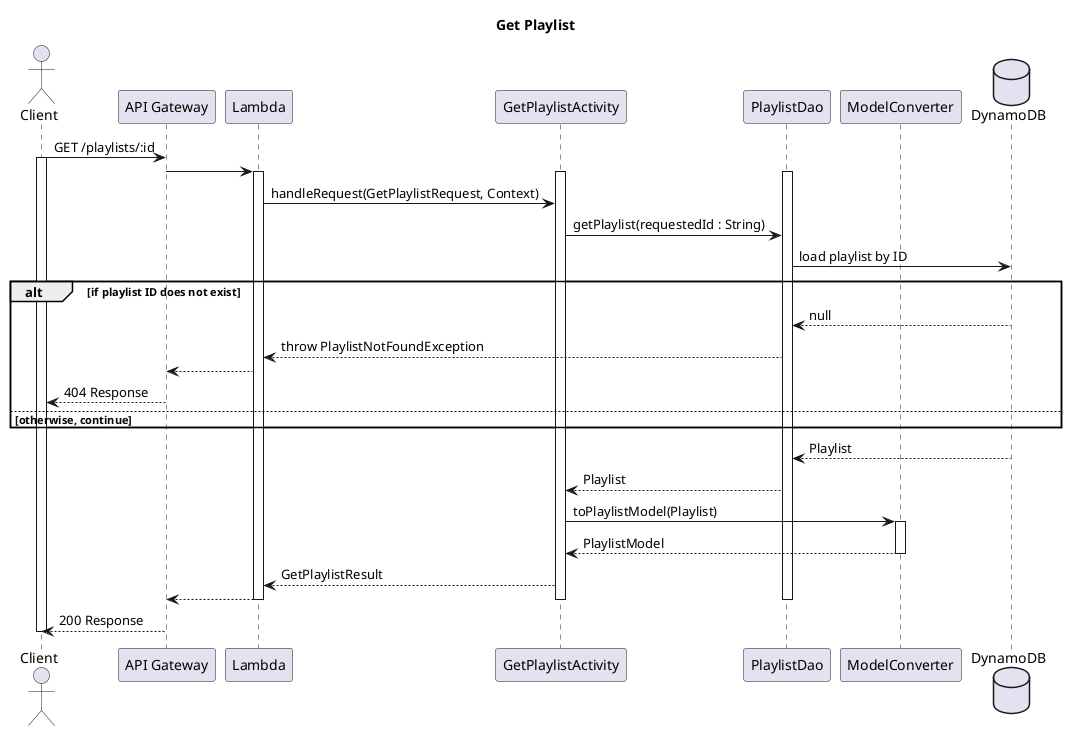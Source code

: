 @startuml
title Get Playlist

actor Client
participant "API Gateway" as APIGateway
participant Lambda
participant GetPlaylistActivity
participant PlaylistDao
participant ModelConverter
database DynamoDB

Client -> APIGateway : GET /playlists/:id
activate Client
APIGateway -> Lambda
activate Lambda
activate GetPlaylistActivity
activate PlaylistDao
Lambda -> GetPlaylistActivity :  handleRequest(GetPlaylistRequest, Context)
GetPlaylistActivity -> PlaylistDao : getPlaylist(requestedId : String)
PlaylistDao -> DynamoDB : load playlist by ID
alt if playlist ID does not exist
    PlaylistDao <-- DynamoDB : null
    Lambda <-- PlaylistDao : throw PlaylistNotFoundException
    APIGateway <-- Lambda
    Client <-- APIGateway : 404 Response
else otherwise, continue
end

PlaylistDao <-- DynamoDB : Playlist
GetPlaylistActivity <-- PlaylistDao : Playlist
GetPlaylistActivity -> ModelConverter : toPlaylistModel(Playlist)
activate ModelConverter
GetPlaylistActivity <-- ModelConverter : PlaylistModel
deactivate ModelConverter
Lambda <-- GetPlaylistActivity : GetPlaylistResult
APIGateway <-- Lambda
deactivate PlaylistDao
deactivate GetPlaylistActivity
deactivate Lambda
Client <-- APIGateway : 200 Response
deactivate Client

@enduml
